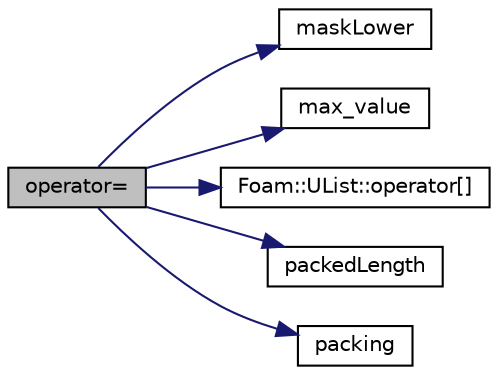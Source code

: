 digraph "operator="
{
  bgcolor="transparent";
  edge [fontname="Helvetica",fontsize="10",labelfontname="Helvetica",labelfontsize="10"];
  node [fontname="Helvetica",fontsize="10",shape=record];
  rankdir="LR";
  Node1 [label="operator=",height=0.2,width=0.4,color="black", fillcolor="grey75", style="filled", fontcolor="black"];
  Node1 -> Node2 [color="midnightblue",fontsize="10",style="solid",fontname="Helvetica"];
  Node2 [label="maskLower",height=0.2,width=0.4,color="black",URL="$a01745.html#a210e08e487f8e0f03e0449b5ae400b81",tooltip="Masking for all bits below the offset. "];
  Node1 -> Node3 [color="midnightblue",fontsize="10",style="solid",fontname="Helvetica"];
  Node3 [label="max_value",height=0.2,width=0.4,color="black",URL="$a01745.html#a07fd44bf2e514f6aea22b4314912f076",tooltip="The max. value for an entry, which simultaneously the bit-mask. "];
  Node1 -> Node4 [color="midnightblue",fontsize="10",style="solid",fontname="Helvetica"];
  Node4 [label="Foam::UList::operator[]",height=0.2,width=0.4,color="black",URL="$a02720.html#a851e28f7788bbc82f5a4aa9f0efdefe4",tooltip="Return element of UList. "];
  Node1 -> Node5 [color="midnightblue",fontsize="10",style="solid",fontname="Helvetica"];
  Node5 [label="packedLength",height=0.2,width=0.4,color="black",URL="$a01745.html#afa1c10a5964a9ab9cf5a4e77ec6f9a41",tooltip="The list length when packed. "];
  Node1 -> Node6 [color="midnightblue",fontsize="10",style="solid",fontname="Helvetica"];
  Node6 [label="packing",height=0.2,width=0.4,color="black",URL="$a01745.html#a673fe0446d234cecac5c51082b612895",tooltip="The number of entries per packed storage element. "];
}
